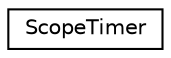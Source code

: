 digraph "Graphical Class Hierarchy"
{
  edge [fontname="Helvetica",fontsize="10",labelfontname="Helvetica",labelfontsize="10"];
  node [fontname="Helvetica",fontsize="10",shape=record];
  rankdir="LR";
  Node0 [label="ScopeTimer",height=0.2,width=0.4,color="black", fillcolor="white", style="filled",URL="$classScopeTimer.html",tooltip="Timer: timer used to time parts of the code inside of the { ScopeTimer t(\"test\"); code ..."];
}
